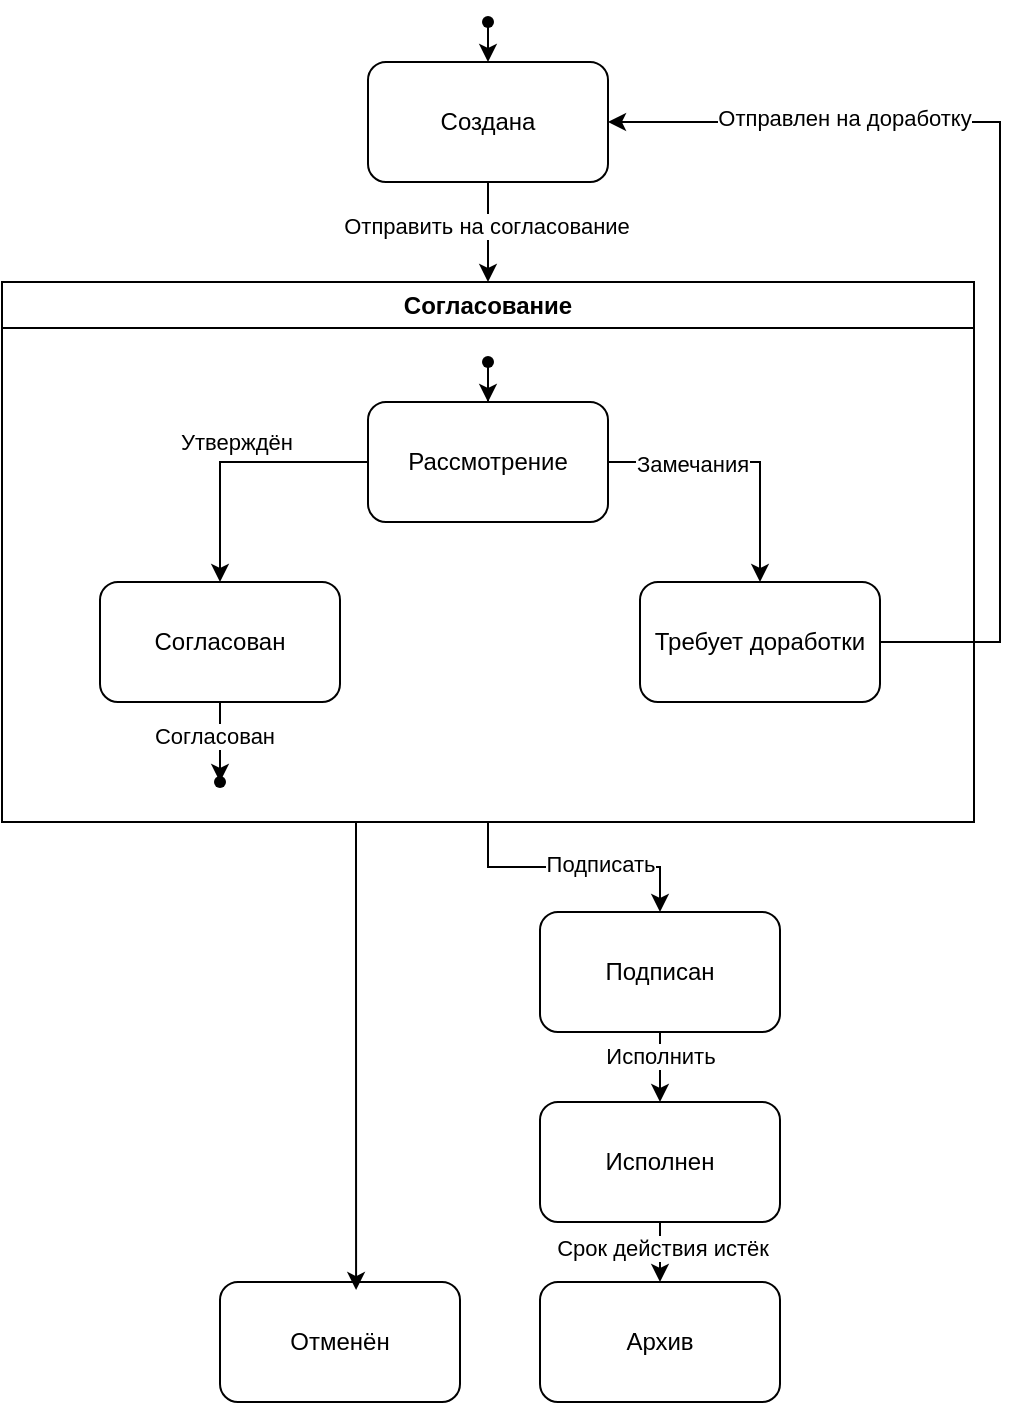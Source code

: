 <mxfile version="28.2.7">
  <diagram name="Страница — 1" id="nCgpzv-hT7-yPpmL_vP3">
    <mxGraphModel dx="1378" dy="788" grid="1" gridSize="10" guides="1" tooltips="1" connect="1" arrows="1" fold="1" page="1" pageScale="1" pageWidth="827" pageHeight="1169" math="0" shadow="0">
      <root>
        <mxCell id="0" />
        <mxCell id="1" parent="0" />
        <mxCell id="991j7NbUM2IHZhA0t-br-3" style="edgeStyle=orthogonalEdgeStyle;rounded=0;orthogonalLoop=1;jettySize=auto;html=1;entryX=0.5;entryY=0;entryDx=0;entryDy=0;" edge="1" parent="1" source="991j7NbUM2IHZhA0t-br-1" target="991j7NbUM2IHZhA0t-br-2">
          <mxGeometry relative="1" as="geometry" />
        </mxCell>
        <mxCell id="991j7NbUM2IHZhA0t-br-1" value="" style="shape=waypoint;sketch=0;fillStyle=solid;size=6;pointerEvents=1;points=[];fillColor=none;resizable=0;rotatable=0;perimeter=centerPerimeter;snapToPoint=1;" vertex="1" parent="1">
          <mxGeometry x="404" y="100" width="20" height="20" as="geometry" />
        </mxCell>
        <mxCell id="991j7NbUM2IHZhA0t-br-100" style="edgeStyle=orthogonalEdgeStyle;rounded=0;orthogonalLoop=1;jettySize=auto;html=1;exitX=0.5;exitY=1;exitDx=0;exitDy=0;entryX=0.5;entryY=0;entryDx=0;entryDy=0;" edge="1" parent="1" source="991j7NbUM2IHZhA0t-br-2" target="991j7NbUM2IHZhA0t-br-99">
          <mxGeometry relative="1" as="geometry" />
        </mxCell>
        <mxCell id="991j7NbUM2IHZhA0t-br-101" value="Отправить на согласование" style="edgeLabel;html=1;align=center;verticalAlign=middle;resizable=0;points=[];" vertex="1" connectable="0" parent="991j7NbUM2IHZhA0t-br-100">
          <mxGeometry x="-0.12" y="-1" relative="1" as="geometry">
            <mxPoint as="offset" />
          </mxGeometry>
        </mxCell>
        <mxCell id="991j7NbUM2IHZhA0t-br-2" value="Создана" style="rounded=1;whiteSpace=wrap;html=1;" vertex="1" parent="1">
          <mxGeometry x="354" y="130" width="120" height="60" as="geometry" />
        </mxCell>
        <mxCell id="991j7NbUM2IHZhA0t-br-117" value="" style="edgeStyle=orthogonalEdgeStyle;rounded=0;orthogonalLoop=1;jettySize=auto;html=1;" edge="1" parent="1" source="991j7NbUM2IHZhA0t-br-99" target="991j7NbUM2IHZhA0t-br-116">
          <mxGeometry relative="1" as="geometry" />
        </mxCell>
        <mxCell id="991j7NbUM2IHZhA0t-br-118" value="Подписать" style="edgeLabel;html=1;align=center;verticalAlign=middle;resizable=0;points=[];" vertex="1" connectable="0" parent="991j7NbUM2IHZhA0t-br-117">
          <mxGeometry x="0.2" y="2" relative="1" as="geometry">
            <mxPoint as="offset" />
          </mxGeometry>
        </mxCell>
        <mxCell id="991j7NbUM2IHZhA0t-br-99" value="Согласование" style="swimlane;whiteSpace=wrap;html=1;" vertex="1" parent="1">
          <mxGeometry x="171" y="240" width="486" height="270" as="geometry" />
        </mxCell>
        <mxCell id="991j7NbUM2IHZhA0t-br-104" value="" style="edgeStyle=orthogonalEdgeStyle;rounded=0;orthogonalLoop=1;jettySize=auto;html=1;" edge="1" parent="991j7NbUM2IHZhA0t-br-99" source="991j7NbUM2IHZhA0t-br-102" target="991j7NbUM2IHZhA0t-br-103">
          <mxGeometry relative="1" as="geometry" />
        </mxCell>
        <mxCell id="991j7NbUM2IHZhA0t-br-102" value="" style="shape=waypoint;sketch=0;fillStyle=solid;size=6;pointerEvents=1;points=[];fillColor=none;resizable=0;rotatable=0;perimeter=centerPerimeter;snapToPoint=1;" vertex="1" parent="991j7NbUM2IHZhA0t-br-99">
          <mxGeometry x="233" y="30" width="20" height="20" as="geometry" />
        </mxCell>
        <mxCell id="991j7NbUM2IHZhA0t-br-107" style="edgeStyle=orthogonalEdgeStyle;rounded=0;orthogonalLoop=1;jettySize=auto;html=1;exitX=0.5;exitY=1;exitDx=0;exitDy=0;" edge="1" parent="991j7NbUM2IHZhA0t-br-99" source="991j7NbUM2IHZhA0t-br-103" target="991j7NbUM2IHZhA0t-br-106">
          <mxGeometry relative="1" as="geometry">
            <Array as="points">
              <mxPoint x="243" y="90" />
              <mxPoint x="379" y="90" />
            </Array>
          </mxGeometry>
        </mxCell>
        <mxCell id="991j7NbUM2IHZhA0t-br-108" value="Замечания" style="edgeLabel;html=1;align=center;verticalAlign=middle;resizable=0;points=[];" vertex="1" connectable="0" parent="991j7NbUM2IHZhA0t-br-107">
          <mxGeometry x="0.163" y="-1" relative="1" as="geometry">
            <mxPoint as="offset" />
          </mxGeometry>
        </mxCell>
        <mxCell id="991j7NbUM2IHZhA0t-br-103" value="Рассмотрение" style="rounded=1;whiteSpace=wrap;html=1;" vertex="1" parent="991j7NbUM2IHZhA0t-br-99">
          <mxGeometry x="183" y="60" width="120" height="60" as="geometry" />
        </mxCell>
        <mxCell id="991j7NbUM2IHZhA0t-br-105" value="Согласован" style="rounded=1;whiteSpace=wrap;html=1;" vertex="1" parent="991j7NbUM2IHZhA0t-br-99">
          <mxGeometry x="49" y="150" width="120" height="60" as="geometry" />
        </mxCell>
        <mxCell id="991j7NbUM2IHZhA0t-br-106" value="Требует доработки" style="rounded=1;whiteSpace=wrap;html=1;" vertex="1" parent="991j7NbUM2IHZhA0t-br-99">
          <mxGeometry x="319" y="150" width="120" height="60" as="geometry" />
        </mxCell>
        <mxCell id="991j7NbUM2IHZhA0t-br-109" style="edgeStyle=orthogonalEdgeStyle;rounded=0;orthogonalLoop=1;jettySize=auto;html=1;entryX=0.5;entryY=0;entryDx=0;entryDy=0;exitX=0;exitY=0.5;exitDx=0;exitDy=0;" edge="1" parent="991j7NbUM2IHZhA0t-br-99" source="991j7NbUM2IHZhA0t-br-103" target="991j7NbUM2IHZhA0t-br-105">
          <mxGeometry relative="1" as="geometry">
            <mxPoint x="179" y="90" as="sourcePoint" />
            <Array as="points">
              <mxPoint x="109" y="90" />
            </Array>
          </mxGeometry>
        </mxCell>
        <mxCell id="991j7NbUM2IHZhA0t-br-110" value="Утверждён" style="edgeLabel;html=1;align=center;verticalAlign=middle;resizable=0;points=[];" vertex="1" connectable="0" parent="991j7NbUM2IHZhA0t-br-109">
          <mxGeometry x="0.306" y="-1" relative="1" as="geometry">
            <mxPoint x="9" y="-24" as="offset" />
          </mxGeometry>
        </mxCell>
        <mxCell id="991j7NbUM2IHZhA0t-br-111" value="" style="shape=waypoint;sketch=0;fillStyle=solid;size=6;pointerEvents=1;points=[];fillColor=none;resizable=0;rotatable=0;perimeter=centerPerimeter;snapToPoint=1;" vertex="1" parent="991j7NbUM2IHZhA0t-br-99">
          <mxGeometry x="99" y="240" width="20" height="20" as="geometry" />
        </mxCell>
        <mxCell id="991j7NbUM2IHZhA0t-br-112" style="edgeStyle=orthogonalEdgeStyle;rounded=0;orthogonalLoop=1;jettySize=auto;html=1;entryX=0.5;entryY=-0.05;entryDx=0;entryDy=0;entryPerimeter=0;" edge="1" parent="991j7NbUM2IHZhA0t-br-99" source="991j7NbUM2IHZhA0t-br-105" target="991j7NbUM2IHZhA0t-br-111">
          <mxGeometry relative="1" as="geometry" />
        </mxCell>
        <mxCell id="991j7NbUM2IHZhA0t-br-113" value="Согласован" style="edgeLabel;html=1;align=center;verticalAlign=middle;resizable=0;points=[];" vertex="1" connectable="0" parent="991j7NbUM2IHZhA0t-br-112">
          <mxGeometry x="0.233" y="-3" relative="1" as="geometry">
            <mxPoint as="offset" />
          </mxGeometry>
        </mxCell>
        <mxCell id="991j7NbUM2IHZhA0t-br-114" style="edgeStyle=orthogonalEdgeStyle;rounded=0;orthogonalLoop=1;jettySize=auto;html=1;entryX=1;entryY=0.5;entryDx=0;entryDy=0;" edge="1" parent="1" source="991j7NbUM2IHZhA0t-br-106" target="991j7NbUM2IHZhA0t-br-2">
          <mxGeometry relative="1" as="geometry">
            <Array as="points">
              <mxPoint x="670" y="420" />
              <mxPoint x="670" y="160" />
            </Array>
          </mxGeometry>
        </mxCell>
        <mxCell id="991j7NbUM2IHZhA0t-br-115" value="Отправлен на доработку" style="edgeLabel;html=1;align=center;verticalAlign=middle;resizable=0;points=[];" vertex="1" connectable="0" parent="991j7NbUM2IHZhA0t-br-114">
          <mxGeometry x="0.543" y="-2" relative="1" as="geometry">
            <mxPoint as="offset" />
          </mxGeometry>
        </mxCell>
        <mxCell id="991j7NbUM2IHZhA0t-br-120" style="edgeStyle=orthogonalEdgeStyle;rounded=0;orthogonalLoop=1;jettySize=auto;html=1;exitX=0.5;exitY=1;exitDx=0;exitDy=0;entryX=0.5;entryY=0;entryDx=0;entryDy=0;" edge="1" parent="1" source="991j7NbUM2IHZhA0t-br-116" target="991j7NbUM2IHZhA0t-br-119">
          <mxGeometry relative="1" as="geometry" />
        </mxCell>
        <mxCell id="991j7NbUM2IHZhA0t-br-123" value="Исполнить" style="edgeLabel;html=1;align=center;verticalAlign=middle;resizable=0;points=[];" vertex="1" connectable="0" parent="991j7NbUM2IHZhA0t-br-120">
          <mxGeometry x="-0.314" relative="1" as="geometry">
            <mxPoint as="offset" />
          </mxGeometry>
        </mxCell>
        <mxCell id="991j7NbUM2IHZhA0t-br-116" value="Подписан" style="rounded=1;whiteSpace=wrap;html=1;" vertex="1" parent="1">
          <mxGeometry x="440" y="555" width="120" height="60" as="geometry" />
        </mxCell>
        <mxCell id="991j7NbUM2IHZhA0t-br-122" style="edgeStyle=orthogonalEdgeStyle;rounded=0;orthogonalLoop=1;jettySize=auto;html=1;exitX=0.5;exitY=1;exitDx=0;exitDy=0;entryX=0.5;entryY=0;entryDx=0;entryDy=0;" edge="1" parent="1" source="991j7NbUM2IHZhA0t-br-119" target="991j7NbUM2IHZhA0t-br-121">
          <mxGeometry relative="1" as="geometry" />
        </mxCell>
        <mxCell id="991j7NbUM2IHZhA0t-br-124" value="Срок действия истёк" style="edgeLabel;html=1;align=center;verticalAlign=middle;resizable=0;points=[];" vertex="1" connectable="0" parent="991j7NbUM2IHZhA0t-br-122">
          <mxGeometry x="-0.133" y="1" relative="1" as="geometry">
            <mxPoint as="offset" />
          </mxGeometry>
        </mxCell>
        <mxCell id="991j7NbUM2IHZhA0t-br-119" value="Исполнен" style="rounded=1;whiteSpace=wrap;html=1;" vertex="1" parent="1">
          <mxGeometry x="440" y="650" width="120" height="60" as="geometry" />
        </mxCell>
        <mxCell id="991j7NbUM2IHZhA0t-br-121" value="Архив" style="rounded=1;whiteSpace=wrap;html=1;" vertex="1" parent="1">
          <mxGeometry x="440" y="740" width="120" height="60" as="geometry" />
        </mxCell>
        <mxCell id="991j7NbUM2IHZhA0t-br-125" value="Отменён" style="rounded=1;whiteSpace=wrap;html=1;" vertex="1" parent="1">
          <mxGeometry x="280" y="740" width="120" height="60" as="geometry" />
        </mxCell>
        <mxCell id="991j7NbUM2IHZhA0t-br-126" style="edgeStyle=orthogonalEdgeStyle;rounded=0;orthogonalLoop=1;jettySize=auto;html=1;exitX=0.5;exitY=1;exitDx=0;exitDy=0;entryX=0.567;entryY=0.067;entryDx=0;entryDy=0;entryPerimeter=0;" edge="1" parent="1" source="991j7NbUM2IHZhA0t-br-99" target="991j7NbUM2IHZhA0t-br-125">
          <mxGeometry relative="1" as="geometry">
            <Array as="points">
              <mxPoint x="348" y="510" />
            </Array>
          </mxGeometry>
        </mxCell>
      </root>
    </mxGraphModel>
  </diagram>
</mxfile>
